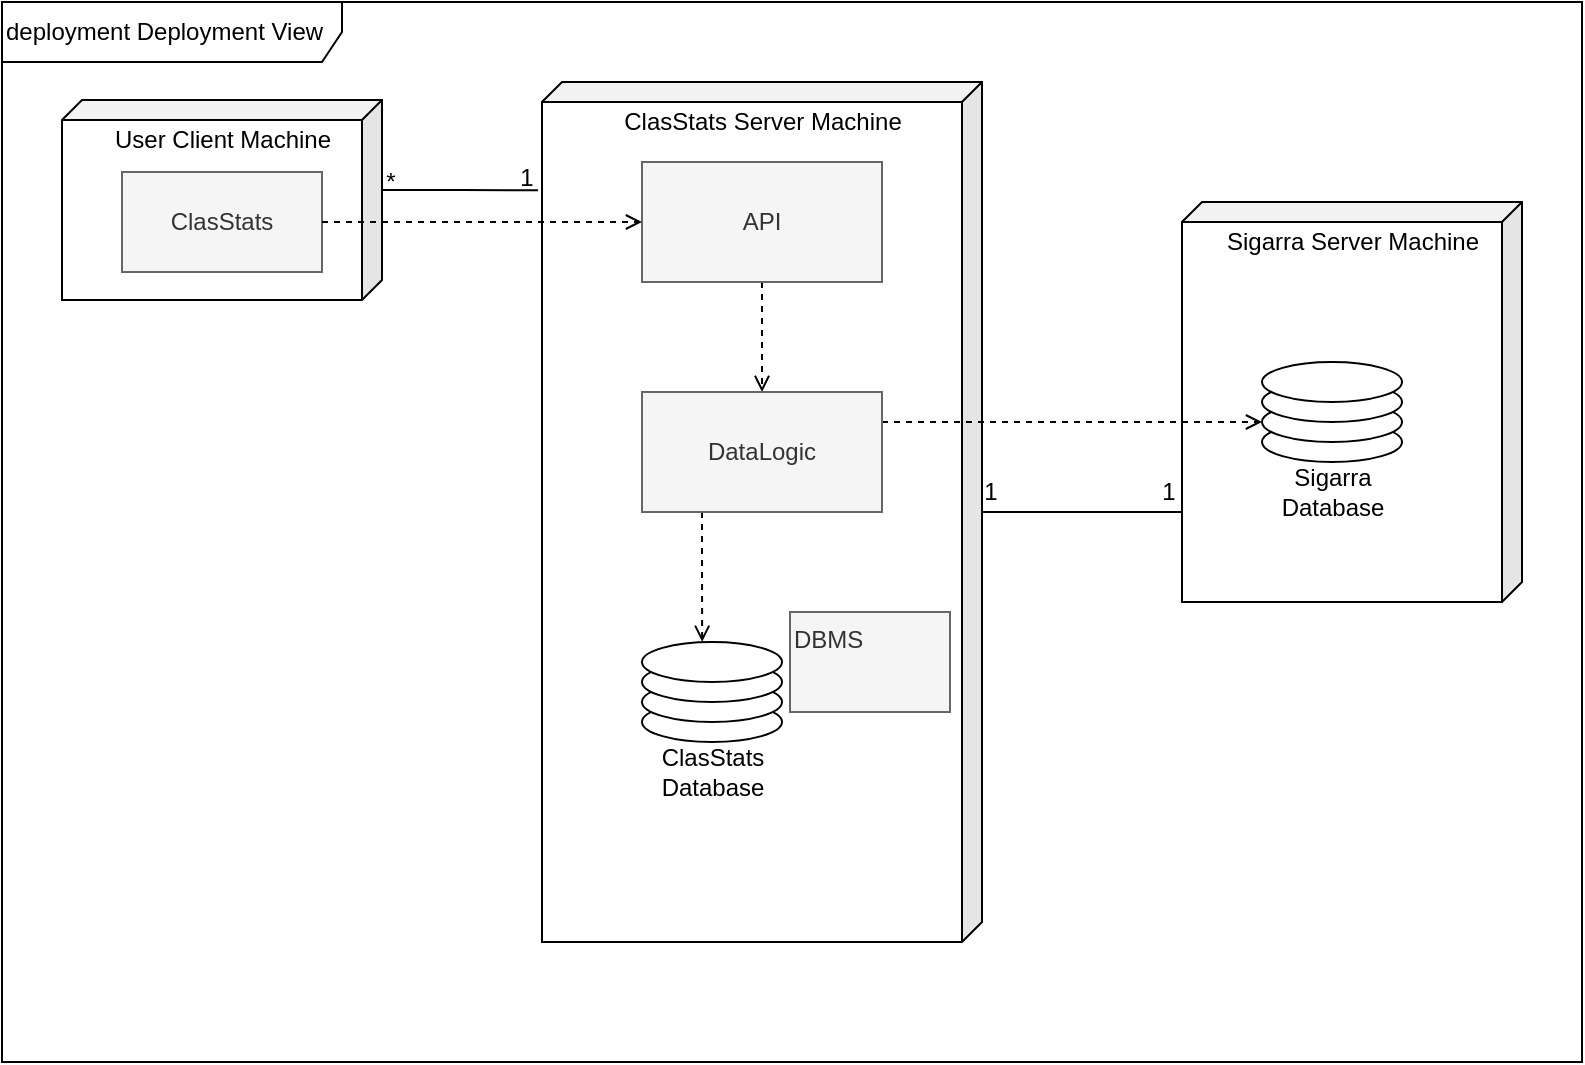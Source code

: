 <mxfile version="17.4.0" type="device"><diagram id="EvWKtxgXC5FypKJTjLpL" name="Page-1"><mxGraphModel dx="1422" dy="776" grid="1" gridSize="10" guides="1" tooltips="1" connect="1" arrows="1" fold="1" page="1" pageScale="1" pageWidth="827" pageHeight="1169" math="0" shadow="0"><root><mxCell id="0"/><mxCell id="1" parent="0"/><mxCell id="lCXnClajnzkTMR-eckMa-9" value="deployment Deployment View" style="shape=umlFrame;whiteSpace=wrap;html=1;align=left;width=170;height=30;" vertex="1" parent="1"><mxGeometry x="20" y="90" width="790" height="530" as="geometry"/></mxCell><mxCell id="lCXnClajnzkTMR-eckMa-30" style="edgeStyle=orthogonalEdgeStyle;rounded=0;orthogonalLoop=1;jettySize=auto;html=1;exitX=0;exitY=0;exitDx=0;exitDy=45;exitPerimeter=0;entryX=1.009;entryY=0.126;entryDx=0;entryDy=0;entryPerimeter=0;endArrow=none;endFill=0;strokeWidth=1;" edge="1" parent="1" source="lCXnClajnzkTMR-eckMa-1" target="lCXnClajnzkTMR-eckMa-5"><mxGeometry relative="1" as="geometry"/></mxCell><mxCell id="lCXnClajnzkTMR-eckMa-1" value="" style="shape=cube;whiteSpace=wrap;html=1;boundedLbl=1;backgroundOutline=1;darkOpacity=0.05;darkOpacity2=0.1;flipH=1;size=10;" vertex="1" parent="1"><mxGeometry x="50" y="139" width="160" height="100" as="geometry"/></mxCell><mxCell id="lCXnClajnzkTMR-eckMa-3" value="User Client Machine&lt;br&gt;" style="text;html=1;align=center;verticalAlign=middle;resizable=0;points=[];autosize=1;strokeColor=none;fillColor=none;" vertex="1" parent="1"><mxGeometry x="70" y="149" width="120" height="20" as="geometry"/></mxCell><mxCell id="lCXnClajnzkTMR-eckMa-4" value="ClasStats" style="rounded=0;whiteSpace=wrap;html=1;fillColor=#f5f5f5;fontColor=#333333;strokeColor=#666666;" vertex="1" parent="1"><mxGeometry x="80" y="175" width="100" height="50" as="geometry"/></mxCell><mxCell id="lCXnClajnzkTMR-eckMa-31" style="edgeStyle=orthogonalEdgeStyle;rounded=0;orthogonalLoop=1;jettySize=auto;html=1;entryX=1;entryY=0.775;entryDx=0;entryDy=0;entryPerimeter=0;endArrow=none;endFill=0;strokeWidth=1;" edge="1" parent="1" source="lCXnClajnzkTMR-eckMa-5" target="lCXnClajnzkTMR-eckMa-7"><mxGeometry relative="1" as="geometry"/></mxCell><mxCell id="lCXnClajnzkTMR-eckMa-5" value="" style="shape=cube;whiteSpace=wrap;html=1;boundedLbl=1;backgroundOutline=1;darkOpacity=0.05;darkOpacity2=0.1;flipH=1;size=10;" vertex="1" parent="1"><mxGeometry x="290" y="130" width="220" height="430" as="geometry"/></mxCell><mxCell id="lCXnClajnzkTMR-eckMa-6" value="ClasStats Server Machine" style="text;html=1;align=center;verticalAlign=middle;resizable=0;points=[];autosize=1;strokeColor=none;fillColor=none;" vertex="1" parent="1"><mxGeometry x="325" y="140" width="150" height="20" as="geometry"/></mxCell><mxCell id="lCXnClajnzkTMR-eckMa-14" value="" style="ellipse;whiteSpace=wrap;html=1;" vertex="1" parent="1"><mxGeometry x="340" y="440" width="70" height="20" as="geometry"/></mxCell><mxCell id="lCXnClajnzkTMR-eckMa-7" value="" style="shape=cube;whiteSpace=wrap;html=1;boundedLbl=1;backgroundOutline=1;darkOpacity=0.05;darkOpacity2=0.1;flipH=1;size=10;" vertex="1" parent="1"><mxGeometry x="610" y="190" width="170" height="200" as="geometry"/></mxCell><mxCell id="lCXnClajnzkTMR-eckMa-8" value="Sigarra Server Machine" style="text;html=1;align=center;verticalAlign=middle;resizable=0;points=[];autosize=1;strokeColor=none;fillColor=none;" vertex="1" parent="1"><mxGeometry x="625" y="200" width="140" height="20" as="geometry"/></mxCell><mxCell id="lCXnClajnzkTMR-eckMa-26" style="edgeStyle=orthogonalEdgeStyle;rounded=0;orthogonalLoop=1;jettySize=auto;html=1;exitX=0.5;exitY=1;exitDx=0;exitDy=0;entryX=0.5;entryY=0;entryDx=0;entryDy=0;dashed=1;endArrow=open;endFill=0;strokeWidth=1;" edge="1" parent="1" source="lCXnClajnzkTMR-eckMa-10" target="lCXnClajnzkTMR-eckMa-11"><mxGeometry relative="1" as="geometry"/></mxCell><mxCell id="lCXnClajnzkTMR-eckMa-10" value="API" style="whiteSpace=wrap;html=1;fillColor=#f5f5f5;fontColor=#333333;strokeColor=#666666;" vertex="1" parent="1"><mxGeometry x="340" y="170" width="120" height="60" as="geometry"/></mxCell><mxCell id="lCXnClajnzkTMR-eckMa-27" style="edgeStyle=orthogonalEdgeStyle;rounded=0;orthogonalLoop=1;jettySize=auto;html=1;exitX=0.25;exitY=1;exitDx=0;exitDy=0;entryX=0.636;entryY=0.651;entryDx=0;entryDy=0;entryPerimeter=0;dashed=1;endArrow=open;endFill=0;strokeWidth=1;" edge="1" parent="1" source="lCXnClajnzkTMR-eckMa-11" target="lCXnClajnzkTMR-eckMa-5"><mxGeometry relative="1" as="geometry"/></mxCell><mxCell id="lCXnClajnzkTMR-eckMa-28" style="edgeStyle=orthogonalEdgeStyle;rounded=0;orthogonalLoop=1;jettySize=auto;html=1;exitX=1;exitY=0.25;exitDx=0;exitDy=0;entryX=0;entryY=0.5;entryDx=0;entryDy=0;dashed=1;endArrow=open;endFill=0;strokeWidth=1;" edge="1" parent="1" source="lCXnClajnzkTMR-eckMa-11" target="lCXnClajnzkTMR-eckMa-20"><mxGeometry relative="1" as="geometry"/></mxCell><mxCell id="lCXnClajnzkTMR-eckMa-11" value="DataLogic" style="whiteSpace=wrap;html=1;fillColor=#f5f5f5;fontColor=#333333;strokeColor=#666666;" vertex="1" parent="1"><mxGeometry x="340" y="285" width="120" height="60" as="geometry"/></mxCell><mxCell id="lCXnClajnzkTMR-eckMa-13" value="" style="ellipse;whiteSpace=wrap;html=1;" vertex="1" parent="1"><mxGeometry x="340" y="430" width="70" height="20" as="geometry"/></mxCell><mxCell id="lCXnClajnzkTMR-eckMa-12" value="" style="ellipse;whiteSpace=wrap;html=1;" vertex="1" parent="1"><mxGeometry x="340" y="420" width="70" height="20" as="geometry"/></mxCell><mxCell id="lCXnClajnzkTMR-eckMa-15" value="" style="ellipse;whiteSpace=wrap;html=1;" vertex="1" parent="1"><mxGeometry x="340" y="410" width="70" height="20" as="geometry"/></mxCell><mxCell id="lCXnClajnzkTMR-eckMa-16" value="ClasStats&lt;br&gt;Database" style="text;html=1;align=center;verticalAlign=middle;resizable=0;points=[];autosize=1;strokeColor=none;fillColor=none;" vertex="1" parent="1"><mxGeometry x="340" y="460" width="70" height="30" as="geometry"/></mxCell><mxCell id="lCXnClajnzkTMR-eckMa-17" value="DBMS" style="whiteSpace=wrap;html=1;fillColor=#f5f5f5;fontColor=#333333;strokeColor=#666666;align=left;verticalAlign=top;" vertex="1" parent="1"><mxGeometry x="414" y="395" width="80" height="50" as="geometry"/></mxCell><mxCell id="lCXnClajnzkTMR-eckMa-18" value="" style="ellipse;whiteSpace=wrap;html=1;" vertex="1" parent="1"><mxGeometry x="650" y="300" width="70" height="20" as="geometry"/></mxCell><mxCell id="lCXnClajnzkTMR-eckMa-20" value="" style="ellipse;whiteSpace=wrap;html=1;" vertex="1" parent="1"><mxGeometry x="650" y="290" width="70" height="20" as="geometry"/></mxCell><mxCell id="lCXnClajnzkTMR-eckMa-21" value="" style="ellipse;whiteSpace=wrap;html=1;" vertex="1" parent="1"><mxGeometry x="650" y="280" width="70" height="20" as="geometry"/></mxCell><mxCell id="lCXnClajnzkTMR-eckMa-22" value="" style="ellipse;whiteSpace=wrap;html=1;" vertex="1" parent="1"><mxGeometry x="650" y="270" width="70" height="20" as="geometry"/></mxCell><mxCell id="lCXnClajnzkTMR-eckMa-23" value="Sigarra&lt;br&gt;Database" style="text;html=1;align=center;verticalAlign=middle;resizable=0;points=[];autosize=1;strokeColor=none;fillColor=none;" vertex="1" parent="1"><mxGeometry x="650" y="320" width="70" height="30" as="geometry"/></mxCell><mxCell id="lCXnClajnzkTMR-eckMa-25" style="edgeStyle=orthogonalEdgeStyle;rounded=0;orthogonalLoop=1;jettySize=auto;html=1;exitX=1;exitY=0.5;exitDx=0;exitDy=0;entryX=0;entryY=0.5;entryDx=0;entryDy=0;dashed=1;strokeWidth=1;endArrow=open;endFill=0;" edge="1" parent="1" source="lCXnClajnzkTMR-eckMa-4" target="lCXnClajnzkTMR-eckMa-10"><mxGeometry relative="1" as="geometry"/></mxCell><mxCell id="lCXnClajnzkTMR-eckMa-32" value="*" style="text;html=1;align=center;verticalAlign=middle;resizable=0;points=[];autosize=1;strokeColor=none;fillColor=none;" vertex="1" parent="1"><mxGeometry x="204" y="170" width="20" height="20" as="geometry"/></mxCell><mxCell id="lCXnClajnzkTMR-eckMa-33" value="1" style="text;html=1;align=center;verticalAlign=middle;resizable=0;points=[];autosize=1;strokeColor=none;fillColor=none;" vertex="1" parent="1"><mxGeometry x="272" y="168" width="20" height="20" as="geometry"/></mxCell><mxCell id="lCXnClajnzkTMR-eckMa-34" value="1" style="text;html=1;align=center;verticalAlign=middle;resizable=0;points=[];autosize=1;strokeColor=none;fillColor=none;" vertex="1" parent="1"><mxGeometry x="504" y="325" width="20" height="20" as="geometry"/></mxCell><mxCell id="lCXnClajnzkTMR-eckMa-35" value="1" style="text;html=1;align=center;verticalAlign=middle;resizable=0;points=[];autosize=1;strokeColor=none;fillColor=none;" vertex="1" parent="1"><mxGeometry x="593" y="325" width="20" height="20" as="geometry"/></mxCell></root></mxGraphModel></diagram></mxfile>